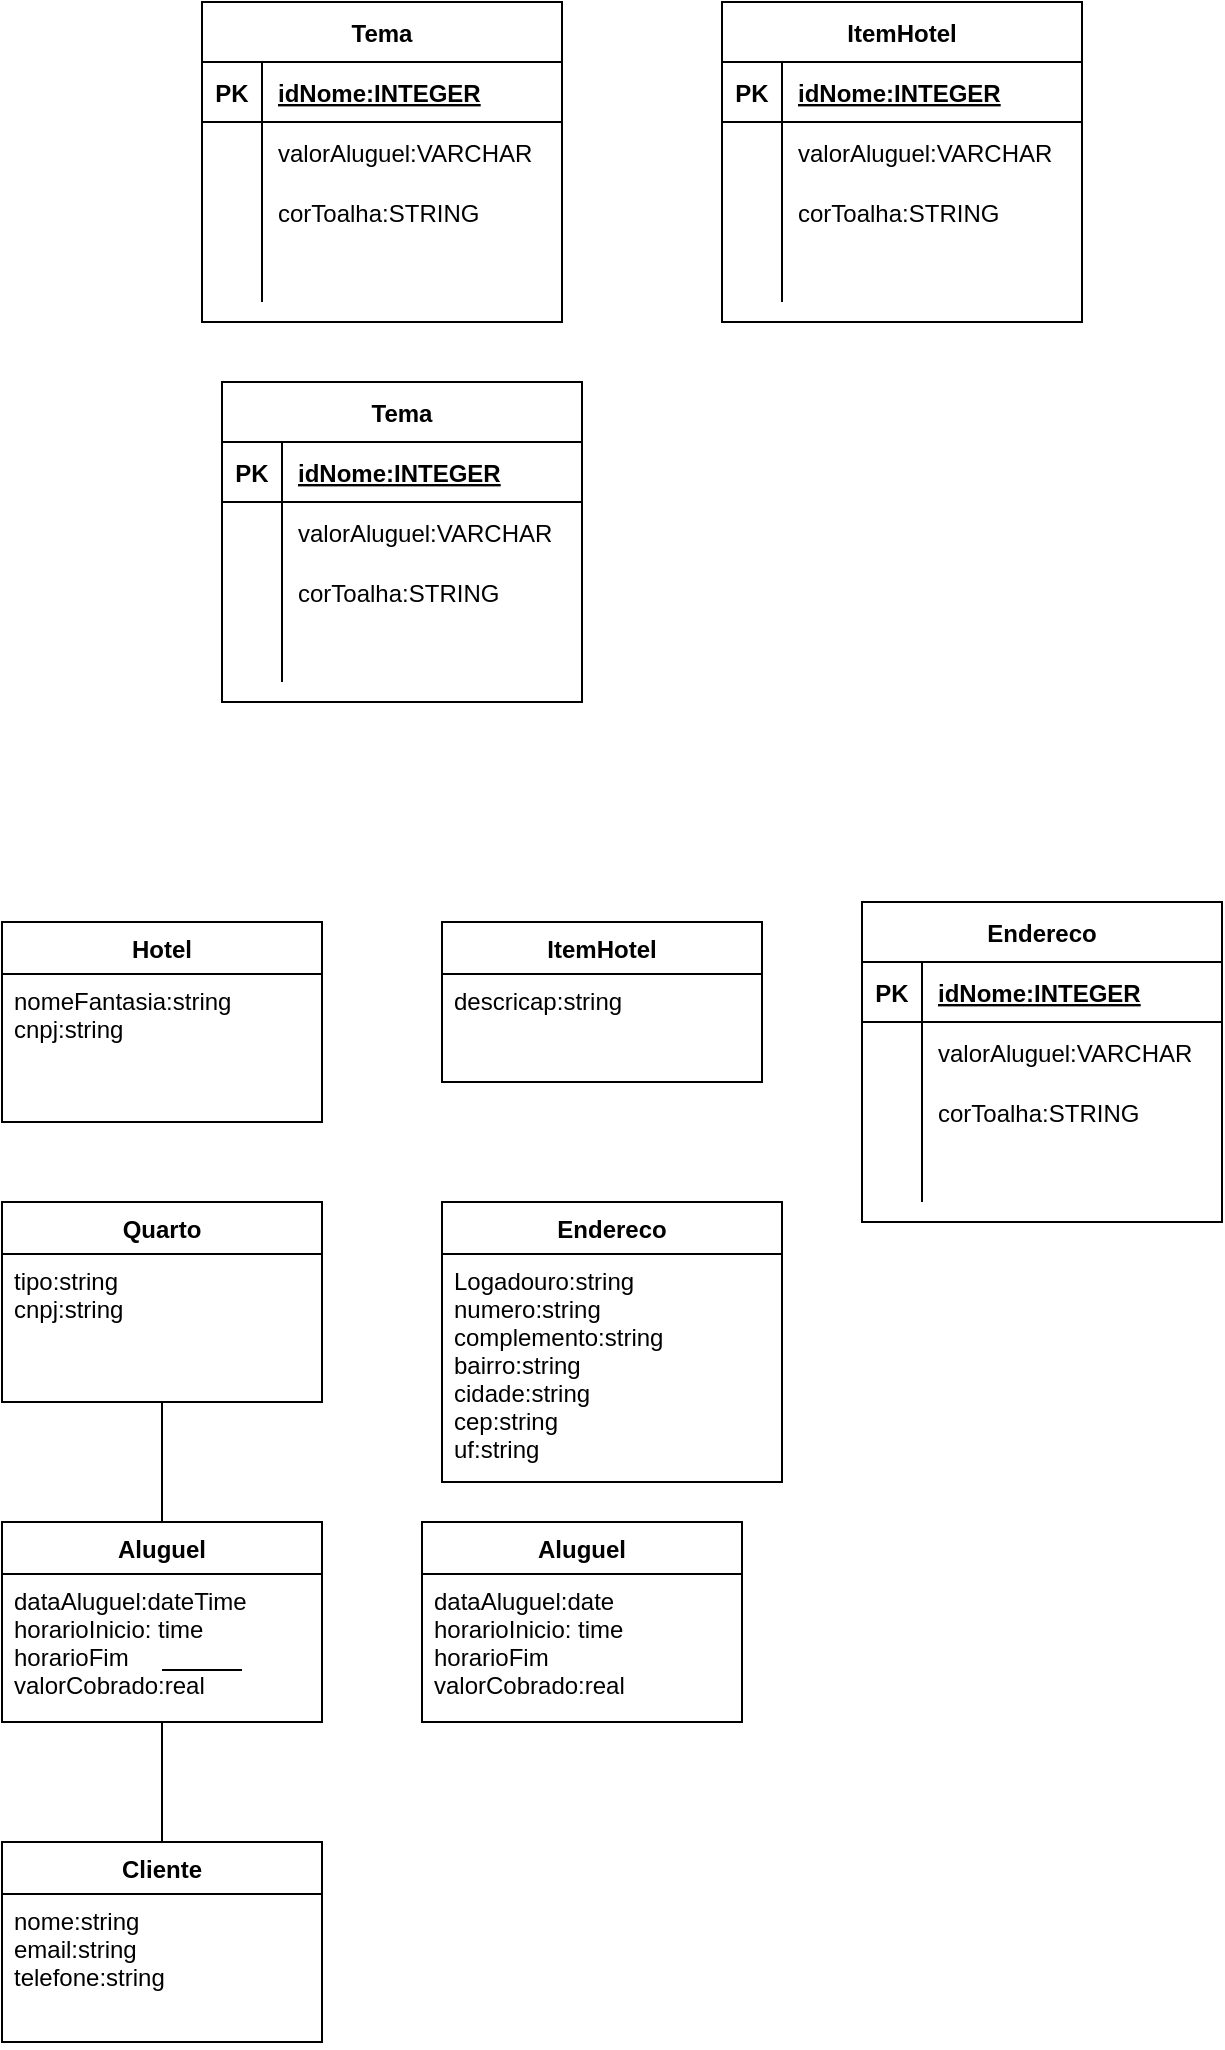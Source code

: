<mxfile version="15.0.4" type="github">
  <diagram id="ryjw0Ng4W9fMJaP_ifFG" name="Page-1">
    <mxGraphModel dx="700" dy="1720" grid="1" gridSize="10" guides="1" tooltips="1" connect="1" arrows="1" fold="1" page="1" pageScale="1" pageWidth="827" pageHeight="1169" math="0" shadow="0">
      <root>
        <mxCell id="0" />
        <mxCell id="1" parent="0" />
        <mxCell id="OnlBeC4UY8B8spM-u4OG-24" style="rounded=1;sketch=0;jumpStyle=line;orthogonalLoop=1;jettySize=auto;html=1;entryX=0.5;entryY=0;entryDx=0;entryDy=0;shadow=0;strokeColor=#000000;strokeWidth=1;startArrow=none;startFill=0;endArrow=none;endFill=0;" edge="1" parent="1" source="OnlBeC4UY8B8spM-u4OG-12" target="OnlBeC4UY8B8spM-u4OG-16">
          <mxGeometry relative="1" as="geometry" />
        </mxCell>
        <mxCell id="OnlBeC4UY8B8spM-u4OG-12" value="Quarto" style="swimlane;fontStyle=1;align=center;verticalAlign=top;childLayout=stackLayout;horizontal=1;startSize=26;horizontalStack=0;resizeParent=1;resizeParentMax=0;resizeLast=0;collapsible=1;marginBottom=0;" vertex="1" parent="1">
          <mxGeometry x="70" y="30" width="160" height="100" as="geometry" />
        </mxCell>
        <mxCell id="OnlBeC4UY8B8spM-u4OG-13" value="tipo:string&#xa;cnpj:string&#xa;" style="text;strokeColor=none;fillColor=none;align=left;verticalAlign=top;spacingLeft=4;spacingRight=4;overflow=hidden;rotatable=0;points=[[0,0.5],[1,0.5]];portConstraint=eastwest;" vertex="1" parent="OnlBeC4UY8B8spM-u4OG-12">
          <mxGeometry y="26" width="160" height="74" as="geometry" />
        </mxCell>
        <mxCell id="OnlBeC4UY8B8spM-u4OG-30" style="edgeStyle=none;rounded=0;sketch=0;jumpStyle=line;orthogonalLoop=1;jettySize=auto;html=1;entryX=0.5;entryY=0;entryDx=0;entryDy=0;shadow=0;startArrow=none;startFill=0;endArrow=none;endFill=0;strokeColor=#000000;strokeWidth=1;" edge="1" parent="1" source="OnlBeC4UY8B8spM-u4OG-16" target="OnlBeC4UY8B8spM-u4OG-28">
          <mxGeometry relative="1" as="geometry" />
        </mxCell>
        <mxCell id="OnlBeC4UY8B8spM-u4OG-16" value="Aluguel" style="swimlane;fontStyle=1;align=center;verticalAlign=top;childLayout=stackLayout;horizontal=1;startSize=26;horizontalStack=0;resizeParent=1;resizeParentMax=0;resizeLast=0;collapsible=1;marginBottom=0;" vertex="1" parent="1">
          <mxGeometry x="70" y="190" width="160" height="100" as="geometry" />
        </mxCell>
        <mxCell id="OnlBeC4UY8B8spM-u4OG-17" value="dataAluguel:dateTime&#xa;horarioInicio: time&#xa;horarioFim&#xa;valorCobrado:real" style="text;strokeColor=none;fillColor=none;align=left;verticalAlign=top;spacingLeft=4;spacingRight=4;overflow=hidden;rotatable=0;points=[[0,0.5],[1,0.5]];portConstraint=eastwest;" vertex="1" parent="OnlBeC4UY8B8spM-u4OG-16">
          <mxGeometry y="26" width="160" height="74" as="geometry" />
        </mxCell>
        <mxCell id="OnlBeC4UY8B8spM-u4OG-23" value="" style="line;strokeWidth=1;fillColor=none;align=left;verticalAlign=middle;spacingTop=-1;spacingLeft=3;spacingRight=3;rotatable=0;labelPosition=right;points=[];portConstraint=eastwest;" vertex="1" parent="1">
          <mxGeometry x="150" y="260" width="40" height="8" as="geometry" />
        </mxCell>
        <mxCell id="OnlBeC4UY8B8spM-u4OG-28" value="Cliente" style="swimlane;fontStyle=1;align=center;verticalAlign=top;childLayout=stackLayout;horizontal=1;startSize=26;horizontalStack=0;resizeParent=1;resizeParentMax=0;resizeLast=0;collapsible=1;marginBottom=0;" vertex="1" parent="1">
          <mxGeometry x="70" y="350" width="160" height="100" as="geometry" />
        </mxCell>
        <mxCell id="OnlBeC4UY8B8spM-u4OG-29" value="nome:string&#xa;email:string&#xa;telefone:string" style="text;strokeColor=none;fillColor=none;align=left;verticalAlign=top;spacingLeft=4;spacingRight=4;overflow=hidden;rotatable=0;points=[[0,0.5],[1,0.5]];portConstraint=eastwest;" vertex="1" parent="OnlBeC4UY8B8spM-u4OG-28">
          <mxGeometry y="26" width="160" height="74" as="geometry" />
        </mxCell>
        <mxCell id="OnlBeC4UY8B8spM-u4OG-31" value="Aluguel" style="swimlane;fontStyle=1;align=center;verticalAlign=top;childLayout=stackLayout;horizontal=1;startSize=26;horizontalStack=0;resizeParent=1;resizeParentMax=0;resizeLast=0;collapsible=1;marginBottom=0;" vertex="1" parent="1">
          <mxGeometry x="280" y="190" width="160" height="100" as="geometry" />
        </mxCell>
        <mxCell id="OnlBeC4UY8B8spM-u4OG-32" value="dataAluguel:date&#xa;horarioInicio: time&#xa;horarioFim&#xa;valorCobrado:real" style="text;strokeColor=none;fillColor=none;align=left;verticalAlign=top;spacingLeft=4;spacingRight=4;overflow=hidden;rotatable=0;points=[[0,0.5],[1,0.5]];portConstraint=eastwest;" vertex="1" parent="OnlBeC4UY8B8spM-u4OG-31">
          <mxGeometry y="26" width="160" height="74" as="geometry" />
        </mxCell>
        <mxCell id="OnlBeC4UY8B8spM-u4OG-33" value="Hotel" style="swimlane;fontStyle=1;align=center;verticalAlign=top;childLayout=stackLayout;horizontal=1;startSize=26;horizontalStack=0;resizeParent=1;resizeParentMax=0;resizeLast=0;collapsible=1;marginBottom=0;" vertex="1" parent="1">
          <mxGeometry x="70" y="-110" width="160" height="100" as="geometry" />
        </mxCell>
        <mxCell id="OnlBeC4UY8B8spM-u4OG-34" value="nomeFantasia:string&#xa;cnpj:string&#xa;" style="text;strokeColor=none;fillColor=none;align=left;verticalAlign=top;spacingLeft=4;spacingRight=4;overflow=hidden;rotatable=0;points=[[0,0.5],[1,0.5]];portConstraint=eastwest;" vertex="1" parent="OnlBeC4UY8B8spM-u4OG-33">
          <mxGeometry y="26" width="160" height="74" as="geometry" />
        </mxCell>
        <mxCell id="OnlBeC4UY8B8spM-u4OG-35" value="Endereco" style="swimlane;fontStyle=1;align=center;verticalAlign=top;childLayout=stackLayout;horizontal=1;startSize=26;horizontalStack=0;resizeParent=1;resizeParentMax=0;resizeLast=0;collapsible=1;marginBottom=0;" vertex="1" parent="1">
          <mxGeometry x="290" y="30" width="170" height="140" as="geometry" />
        </mxCell>
        <mxCell id="OnlBeC4UY8B8spM-u4OG-36" value="Logadouro:string&#xa;numero:string&#xa;complemento:string&#xa;bairro:string&#xa;cidade:string&#xa;cep:string&#xa;uf:string" style="text;strokeColor=none;fillColor=none;align=left;verticalAlign=top;spacingLeft=4;spacingRight=4;overflow=hidden;rotatable=0;points=[[0,0.5],[1,0.5]];portConstraint=eastwest;" vertex="1" parent="OnlBeC4UY8B8spM-u4OG-35">
          <mxGeometry y="26" width="170" height="114" as="geometry" />
        </mxCell>
        <mxCell id="OnlBeC4UY8B8spM-u4OG-37" value="ItemHotel" style="swimlane;fontStyle=1;align=center;verticalAlign=top;childLayout=stackLayout;horizontal=1;startSize=26;horizontalStack=0;resizeParent=1;resizeParentMax=0;resizeLast=0;collapsible=1;marginBottom=0;" vertex="1" parent="1">
          <mxGeometry x="290" y="-110" width="160" height="80" as="geometry" />
        </mxCell>
        <mxCell id="OnlBeC4UY8B8spM-u4OG-38" value="descricap:string" style="text;strokeColor=none;fillColor=none;align=left;verticalAlign=top;spacingLeft=4;spacingRight=4;overflow=hidden;rotatable=0;points=[[0,0.5],[1,0.5]];portConstraint=eastwest;" vertex="1" parent="OnlBeC4UY8B8spM-u4OG-37">
          <mxGeometry y="26" width="160" height="54" as="geometry" />
        </mxCell>
        <mxCell id="OnlBeC4UY8B8spM-u4OG-78" value="Tema" style="shape=table;startSize=30;container=1;collapsible=1;childLayout=tableLayout;fixedRows=1;rowLines=0;fontStyle=1;align=center;resizeLast=1;" vertex="1" parent="1">
          <mxGeometry x="170" y="-570" width="180" height="160" as="geometry" />
        </mxCell>
        <mxCell id="OnlBeC4UY8B8spM-u4OG-79" value="" style="shape=partialRectangle;collapsible=0;dropTarget=0;pointerEvents=0;fillColor=none;top=0;left=0;bottom=1;right=0;points=[[0,0.5],[1,0.5]];portConstraint=eastwest;" vertex="1" parent="OnlBeC4UY8B8spM-u4OG-78">
          <mxGeometry y="30" width="180" height="30" as="geometry" />
        </mxCell>
        <mxCell id="OnlBeC4UY8B8spM-u4OG-80" value="PK" style="shape=partialRectangle;connectable=0;fillColor=none;top=0;left=0;bottom=0;right=0;fontStyle=1;overflow=hidden;" vertex="1" parent="OnlBeC4UY8B8spM-u4OG-79">
          <mxGeometry width="30" height="30" as="geometry" />
        </mxCell>
        <mxCell id="OnlBeC4UY8B8spM-u4OG-81" value="idNome:INTEGER" style="shape=partialRectangle;connectable=0;fillColor=none;top=0;left=0;bottom=0;right=0;align=left;spacingLeft=6;fontStyle=5;overflow=hidden;" vertex="1" parent="OnlBeC4UY8B8spM-u4OG-79">
          <mxGeometry x="30" width="150" height="30" as="geometry" />
        </mxCell>
        <mxCell id="OnlBeC4UY8B8spM-u4OG-82" value="" style="shape=partialRectangle;collapsible=0;dropTarget=0;pointerEvents=0;fillColor=none;top=0;left=0;bottom=0;right=0;points=[[0,0.5],[1,0.5]];portConstraint=eastwest;" vertex="1" parent="OnlBeC4UY8B8spM-u4OG-78">
          <mxGeometry y="60" width="180" height="30" as="geometry" />
        </mxCell>
        <mxCell id="OnlBeC4UY8B8spM-u4OG-83" value="" style="shape=partialRectangle;connectable=0;fillColor=none;top=0;left=0;bottom=0;right=0;editable=1;overflow=hidden;" vertex="1" parent="OnlBeC4UY8B8spM-u4OG-82">
          <mxGeometry width="30" height="30" as="geometry" />
        </mxCell>
        <mxCell id="OnlBeC4UY8B8spM-u4OG-84" value="valorAluguel:VARCHAR" style="shape=partialRectangle;connectable=0;fillColor=none;top=0;left=0;bottom=0;right=0;align=left;spacingLeft=6;overflow=hidden;" vertex="1" parent="OnlBeC4UY8B8spM-u4OG-82">
          <mxGeometry x="30" width="150" height="30" as="geometry" />
        </mxCell>
        <mxCell id="OnlBeC4UY8B8spM-u4OG-85" value="" style="shape=partialRectangle;collapsible=0;dropTarget=0;pointerEvents=0;fillColor=none;top=0;left=0;bottom=0;right=0;points=[[0,0.5],[1,0.5]];portConstraint=eastwest;" vertex="1" parent="OnlBeC4UY8B8spM-u4OG-78">
          <mxGeometry y="90" width="180" height="30" as="geometry" />
        </mxCell>
        <mxCell id="OnlBeC4UY8B8spM-u4OG-86" value="" style="shape=partialRectangle;connectable=0;fillColor=none;top=0;left=0;bottom=0;right=0;editable=1;overflow=hidden;" vertex="1" parent="OnlBeC4UY8B8spM-u4OG-85">
          <mxGeometry width="30" height="30" as="geometry" />
        </mxCell>
        <mxCell id="OnlBeC4UY8B8spM-u4OG-87" value="corToalha:STRING" style="shape=partialRectangle;connectable=0;fillColor=none;top=0;left=0;bottom=0;right=0;align=left;spacingLeft=6;overflow=hidden;" vertex="1" parent="OnlBeC4UY8B8spM-u4OG-85">
          <mxGeometry x="30" width="150" height="30" as="geometry" />
        </mxCell>
        <mxCell id="OnlBeC4UY8B8spM-u4OG-88" value="" style="shape=partialRectangle;collapsible=0;dropTarget=0;pointerEvents=0;fillColor=none;top=0;left=0;bottom=0;right=0;points=[[0,0.5],[1,0.5]];portConstraint=eastwest;" vertex="1" parent="OnlBeC4UY8B8spM-u4OG-78">
          <mxGeometry y="120" width="180" height="30" as="geometry" />
        </mxCell>
        <mxCell id="OnlBeC4UY8B8spM-u4OG-89" value="" style="shape=partialRectangle;connectable=0;fillColor=none;top=0;left=0;bottom=0;right=0;editable=1;overflow=hidden;" vertex="1" parent="OnlBeC4UY8B8spM-u4OG-88">
          <mxGeometry width="30" height="30" as="geometry" />
        </mxCell>
        <mxCell id="OnlBeC4UY8B8spM-u4OG-90" value="" style="shape=partialRectangle;connectable=0;fillColor=none;top=0;left=0;bottom=0;right=0;align=left;spacingLeft=6;overflow=hidden;" vertex="1" parent="OnlBeC4UY8B8spM-u4OG-88">
          <mxGeometry x="30" width="150" height="30" as="geometry" />
        </mxCell>
        <mxCell id="OnlBeC4UY8B8spM-u4OG-93" value="ItemHotel" style="shape=table;startSize=30;container=1;collapsible=1;childLayout=tableLayout;fixedRows=1;rowLines=0;fontStyle=1;align=center;resizeLast=1;" vertex="1" parent="1">
          <mxGeometry x="430" y="-570" width="180" height="160" as="geometry" />
        </mxCell>
        <mxCell id="OnlBeC4UY8B8spM-u4OG-94" value="" style="shape=partialRectangle;collapsible=0;dropTarget=0;pointerEvents=0;fillColor=none;top=0;left=0;bottom=1;right=0;points=[[0,0.5],[1,0.5]];portConstraint=eastwest;" vertex="1" parent="OnlBeC4UY8B8spM-u4OG-93">
          <mxGeometry y="30" width="180" height="30" as="geometry" />
        </mxCell>
        <mxCell id="OnlBeC4UY8B8spM-u4OG-95" value="PK" style="shape=partialRectangle;connectable=0;fillColor=none;top=0;left=0;bottom=0;right=0;fontStyle=1;overflow=hidden;" vertex="1" parent="OnlBeC4UY8B8spM-u4OG-94">
          <mxGeometry width="30" height="30" as="geometry" />
        </mxCell>
        <mxCell id="OnlBeC4UY8B8spM-u4OG-96" value="idNome:INTEGER" style="shape=partialRectangle;connectable=0;fillColor=none;top=0;left=0;bottom=0;right=0;align=left;spacingLeft=6;fontStyle=5;overflow=hidden;" vertex="1" parent="OnlBeC4UY8B8spM-u4OG-94">
          <mxGeometry x="30" width="150" height="30" as="geometry" />
        </mxCell>
        <mxCell id="OnlBeC4UY8B8spM-u4OG-97" value="" style="shape=partialRectangle;collapsible=0;dropTarget=0;pointerEvents=0;fillColor=none;top=0;left=0;bottom=0;right=0;points=[[0,0.5],[1,0.5]];portConstraint=eastwest;" vertex="1" parent="OnlBeC4UY8B8spM-u4OG-93">
          <mxGeometry y="60" width="180" height="30" as="geometry" />
        </mxCell>
        <mxCell id="OnlBeC4UY8B8spM-u4OG-98" value="" style="shape=partialRectangle;connectable=0;fillColor=none;top=0;left=0;bottom=0;right=0;editable=1;overflow=hidden;" vertex="1" parent="OnlBeC4UY8B8spM-u4OG-97">
          <mxGeometry width="30" height="30" as="geometry" />
        </mxCell>
        <mxCell id="OnlBeC4UY8B8spM-u4OG-99" value="valorAluguel:VARCHAR" style="shape=partialRectangle;connectable=0;fillColor=none;top=0;left=0;bottom=0;right=0;align=left;spacingLeft=6;overflow=hidden;" vertex="1" parent="OnlBeC4UY8B8spM-u4OG-97">
          <mxGeometry x="30" width="150" height="30" as="geometry" />
        </mxCell>
        <mxCell id="OnlBeC4UY8B8spM-u4OG-100" value="" style="shape=partialRectangle;collapsible=0;dropTarget=0;pointerEvents=0;fillColor=none;top=0;left=0;bottom=0;right=0;points=[[0,0.5],[1,0.5]];portConstraint=eastwest;" vertex="1" parent="OnlBeC4UY8B8spM-u4OG-93">
          <mxGeometry y="90" width="180" height="30" as="geometry" />
        </mxCell>
        <mxCell id="OnlBeC4UY8B8spM-u4OG-101" value="" style="shape=partialRectangle;connectable=0;fillColor=none;top=0;left=0;bottom=0;right=0;editable=1;overflow=hidden;" vertex="1" parent="OnlBeC4UY8B8spM-u4OG-100">
          <mxGeometry width="30" height="30" as="geometry" />
        </mxCell>
        <mxCell id="OnlBeC4UY8B8spM-u4OG-102" value="corToalha:STRING" style="shape=partialRectangle;connectable=0;fillColor=none;top=0;left=0;bottom=0;right=0;align=left;spacingLeft=6;overflow=hidden;" vertex="1" parent="OnlBeC4UY8B8spM-u4OG-100">
          <mxGeometry x="30" width="150" height="30" as="geometry" />
        </mxCell>
        <mxCell id="OnlBeC4UY8B8spM-u4OG-103" value="" style="shape=partialRectangle;collapsible=0;dropTarget=0;pointerEvents=0;fillColor=none;top=0;left=0;bottom=0;right=0;points=[[0,0.5],[1,0.5]];portConstraint=eastwest;" vertex="1" parent="OnlBeC4UY8B8spM-u4OG-93">
          <mxGeometry y="120" width="180" height="30" as="geometry" />
        </mxCell>
        <mxCell id="OnlBeC4UY8B8spM-u4OG-104" value="" style="shape=partialRectangle;connectable=0;fillColor=none;top=0;left=0;bottom=0;right=0;editable=1;overflow=hidden;" vertex="1" parent="OnlBeC4UY8B8spM-u4OG-103">
          <mxGeometry width="30" height="30" as="geometry" />
        </mxCell>
        <mxCell id="OnlBeC4UY8B8spM-u4OG-105" value="" style="shape=partialRectangle;connectable=0;fillColor=none;top=0;left=0;bottom=0;right=0;align=left;spacingLeft=6;overflow=hidden;" vertex="1" parent="OnlBeC4UY8B8spM-u4OG-103">
          <mxGeometry x="30" width="150" height="30" as="geometry" />
        </mxCell>
        <mxCell id="OnlBeC4UY8B8spM-u4OG-106" value="Tema" style="shape=table;startSize=30;container=1;collapsible=1;childLayout=tableLayout;fixedRows=1;rowLines=0;fontStyle=1;align=center;resizeLast=1;" vertex="1" parent="1">
          <mxGeometry x="180" y="-380" width="180" height="160" as="geometry" />
        </mxCell>
        <mxCell id="OnlBeC4UY8B8spM-u4OG-107" value="" style="shape=partialRectangle;collapsible=0;dropTarget=0;pointerEvents=0;fillColor=none;top=0;left=0;bottom=1;right=0;points=[[0,0.5],[1,0.5]];portConstraint=eastwest;" vertex="1" parent="OnlBeC4UY8B8spM-u4OG-106">
          <mxGeometry y="30" width="180" height="30" as="geometry" />
        </mxCell>
        <mxCell id="OnlBeC4UY8B8spM-u4OG-108" value="PK" style="shape=partialRectangle;connectable=0;fillColor=none;top=0;left=0;bottom=0;right=0;fontStyle=1;overflow=hidden;" vertex="1" parent="OnlBeC4UY8B8spM-u4OG-107">
          <mxGeometry width="30" height="30" as="geometry" />
        </mxCell>
        <mxCell id="OnlBeC4UY8B8spM-u4OG-109" value="idNome:INTEGER" style="shape=partialRectangle;connectable=0;fillColor=none;top=0;left=0;bottom=0;right=0;align=left;spacingLeft=6;fontStyle=5;overflow=hidden;" vertex="1" parent="OnlBeC4UY8B8spM-u4OG-107">
          <mxGeometry x="30" width="150" height="30" as="geometry" />
        </mxCell>
        <mxCell id="OnlBeC4UY8B8spM-u4OG-110" value="" style="shape=partialRectangle;collapsible=0;dropTarget=0;pointerEvents=0;fillColor=none;top=0;left=0;bottom=0;right=0;points=[[0,0.5],[1,0.5]];portConstraint=eastwest;" vertex="1" parent="OnlBeC4UY8B8spM-u4OG-106">
          <mxGeometry y="60" width="180" height="30" as="geometry" />
        </mxCell>
        <mxCell id="OnlBeC4UY8B8spM-u4OG-111" value="" style="shape=partialRectangle;connectable=0;fillColor=none;top=0;left=0;bottom=0;right=0;editable=1;overflow=hidden;" vertex="1" parent="OnlBeC4UY8B8spM-u4OG-110">
          <mxGeometry width="30" height="30" as="geometry" />
        </mxCell>
        <mxCell id="OnlBeC4UY8B8spM-u4OG-112" value="valorAluguel:VARCHAR" style="shape=partialRectangle;connectable=0;fillColor=none;top=0;left=0;bottom=0;right=0;align=left;spacingLeft=6;overflow=hidden;" vertex="1" parent="OnlBeC4UY8B8spM-u4OG-110">
          <mxGeometry x="30" width="150" height="30" as="geometry" />
        </mxCell>
        <mxCell id="OnlBeC4UY8B8spM-u4OG-113" value="" style="shape=partialRectangle;collapsible=0;dropTarget=0;pointerEvents=0;fillColor=none;top=0;left=0;bottom=0;right=0;points=[[0,0.5],[1,0.5]];portConstraint=eastwest;" vertex="1" parent="OnlBeC4UY8B8spM-u4OG-106">
          <mxGeometry y="90" width="180" height="30" as="geometry" />
        </mxCell>
        <mxCell id="OnlBeC4UY8B8spM-u4OG-114" value="" style="shape=partialRectangle;connectable=0;fillColor=none;top=0;left=0;bottom=0;right=0;editable=1;overflow=hidden;" vertex="1" parent="OnlBeC4UY8B8spM-u4OG-113">
          <mxGeometry width="30" height="30" as="geometry" />
        </mxCell>
        <mxCell id="OnlBeC4UY8B8spM-u4OG-115" value="corToalha:STRING" style="shape=partialRectangle;connectable=0;fillColor=none;top=0;left=0;bottom=0;right=0;align=left;spacingLeft=6;overflow=hidden;" vertex="1" parent="OnlBeC4UY8B8spM-u4OG-113">
          <mxGeometry x="30" width="150" height="30" as="geometry" />
        </mxCell>
        <mxCell id="OnlBeC4UY8B8spM-u4OG-116" value="" style="shape=partialRectangle;collapsible=0;dropTarget=0;pointerEvents=0;fillColor=none;top=0;left=0;bottom=0;right=0;points=[[0,0.5],[1,0.5]];portConstraint=eastwest;" vertex="1" parent="OnlBeC4UY8B8spM-u4OG-106">
          <mxGeometry y="120" width="180" height="30" as="geometry" />
        </mxCell>
        <mxCell id="OnlBeC4UY8B8spM-u4OG-117" value="" style="shape=partialRectangle;connectable=0;fillColor=none;top=0;left=0;bottom=0;right=0;editable=1;overflow=hidden;" vertex="1" parent="OnlBeC4UY8B8spM-u4OG-116">
          <mxGeometry width="30" height="30" as="geometry" />
        </mxCell>
        <mxCell id="OnlBeC4UY8B8spM-u4OG-118" value="" style="shape=partialRectangle;connectable=0;fillColor=none;top=0;left=0;bottom=0;right=0;align=left;spacingLeft=6;overflow=hidden;" vertex="1" parent="OnlBeC4UY8B8spM-u4OG-116">
          <mxGeometry x="30" width="150" height="30" as="geometry" />
        </mxCell>
        <mxCell id="OnlBeC4UY8B8spM-u4OG-119" value="Endereco" style="shape=table;startSize=30;container=1;collapsible=1;childLayout=tableLayout;fixedRows=1;rowLines=0;fontStyle=1;align=center;resizeLast=1;" vertex="1" parent="1">
          <mxGeometry x="500" y="-120" width="180" height="160" as="geometry" />
        </mxCell>
        <mxCell id="OnlBeC4UY8B8spM-u4OG-120" value="" style="shape=partialRectangle;collapsible=0;dropTarget=0;pointerEvents=0;fillColor=none;top=0;left=0;bottom=1;right=0;points=[[0,0.5],[1,0.5]];portConstraint=eastwest;" vertex="1" parent="OnlBeC4UY8B8spM-u4OG-119">
          <mxGeometry y="30" width="180" height="30" as="geometry" />
        </mxCell>
        <mxCell id="OnlBeC4UY8B8spM-u4OG-121" value="PK" style="shape=partialRectangle;connectable=0;fillColor=none;top=0;left=0;bottom=0;right=0;fontStyle=1;overflow=hidden;" vertex="1" parent="OnlBeC4UY8B8spM-u4OG-120">
          <mxGeometry width="30" height="30" as="geometry" />
        </mxCell>
        <mxCell id="OnlBeC4UY8B8spM-u4OG-122" value="idNome:INTEGER" style="shape=partialRectangle;connectable=0;fillColor=none;top=0;left=0;bottom=0;right=0;align=left;spacingLeft=6;fontStyle=5;overflow=hidden;" vertex="1" parent="OnlBeC4UY8B8spM-u4OG-120">
          <mxGeometry x="30" width="150" height="30" as="geometry" />
        </mxCell>
        <mxCell id="OnlBeC4UY8B8spM-u4OG-123" value="" style="shape=partialRectangle;collapsible=0;dropTarget=0;pointerEvents=0;fillColor=none;top=0;left=0;bottom=0;right=0;points=[[0,0.5],[1,0.5]];portConstraint=eastwest;" vertex="1" parent="OnlBeC4UY8B8spM-u4OG-119">
          <mxGeometry y="60" width="180" height="30" as="geometry" />
        </mxCell>
        <mxCell id="OnlBeC4UY8B8spM-u4OG-124" value="" style="shape=partialRectangle;connectable=0;fillColor=none;top=0;left=0;bottom=0;right=0;editable=1;overflow=hidden;" vertex="1" parent="OnlBeC4UY8B8spM-u4OG-123">
          <mxGeometry width="30" height="30" as="geometry" />
        </mxCell>
        <mxCell id="OnlBeC4UY8B8spM-u4OG-125" value="valorAluguel:VARCHAR" style="shape=partialRectangle;connectable=0;fillColor=none;top=0;left=0;bottom=0;right=0;align=left;spacingLeft=6;overflow=hidden;" vertex="1" parent="OnlBeC4UY8B8spM-u4OG-123">
          <mxGeometry x="30" width="150" height="30" as="geometry" />
        </mxCell>
        <mxCell id="OnlBeC4UY8B8spM-u4OG-126" value="" style="shape=partialRectangle;collapsible=0;dropTarget=0;pointerEvents=0;fillColor=none;top=0;left=0;bottom=0;right=0;points=[[0,0.5],[1,0.5]];portConstraint=eastwest;" vertex="1" parent="OnlBeC4UY8B8spM-u4OG-119">
          <mxGeometry y="90" width="180" height="30" as="geometry" />
        </mxCell>
        <mxCell id="OnlBeC4UY8B8spM-u4OG-127" value="" style="shape=partialRectangle;connectable=0;fillColor=none;top=0;left=0;bottom=0;right=0;editable=1;overflow=hidden;" vertex="1" parent="OnlBeC4UY8B8spM-u4OG-126">
          <mxGeometry width="30" height="30" as="geometry" />
        </mxCell>
        <mxCell id="OnlBeC4UY8B8spM-u4OG-128" value="corToalha:STRING" style="shape=partialRectangle;connectable=0;fillColor=none;top=0;left=0;bottom=0;right=0;align=left;spacingLeft=6;overflow=hidden;" vertex="1" parent="OnlBeC4UY8B8spM-u4OG-126">
          <mxGeometry x="30" width="150" height="30" as="geometry" />
        </mxCell>
        <mxCell id="OnlBeC4UY8B8spM-u4OG-129" value="" style="shape=partialRectangle;collapsible=0;dropTarget=0;pointerEvents=0;fillColor=none;top=0;left=0;bottom=0;right=0;points=[[0,0.5],[1,0.5]];portConstraint=eastwest;" vertex="1" parent="OnlBeC4UY8B8spM-u4OG-119">
          <mxGeometry y="120" width="180" height="30" as="geometry" />
        </mxCell>
        <mxCell id="OnlBeC4UY8B8spM-u4OG-130" value="" style="shape=partialRectangle;connectable=0;fillColor=none;top=0;left=0;bottom=0;right=0;editable=1;overflow=hidden;" vertex="1" parent="OnlBeC4UY8B8spM-u4OG-129">
          <mxGeometry width="30" height="30" as="geometry" />
        </mxCell>
        <mxCell id="OnlBeC4UY8B8spM-u4OG-131" value="" style="shape=partialRectangle;connectable=0;fillColor=none;top=0;left=0;bottom=0;right=0;align=left;spacingLeft=6;overflow=hidden;" vertex="1" parent="OnlBeC4UY8B8spM-u4OG-129">
          <mxGeometry x="30" width="150" height="30" as="geometry" />
        </mxCell>
      </root>
    </mxGraphModel>
  </diagram>
</mxfile>

